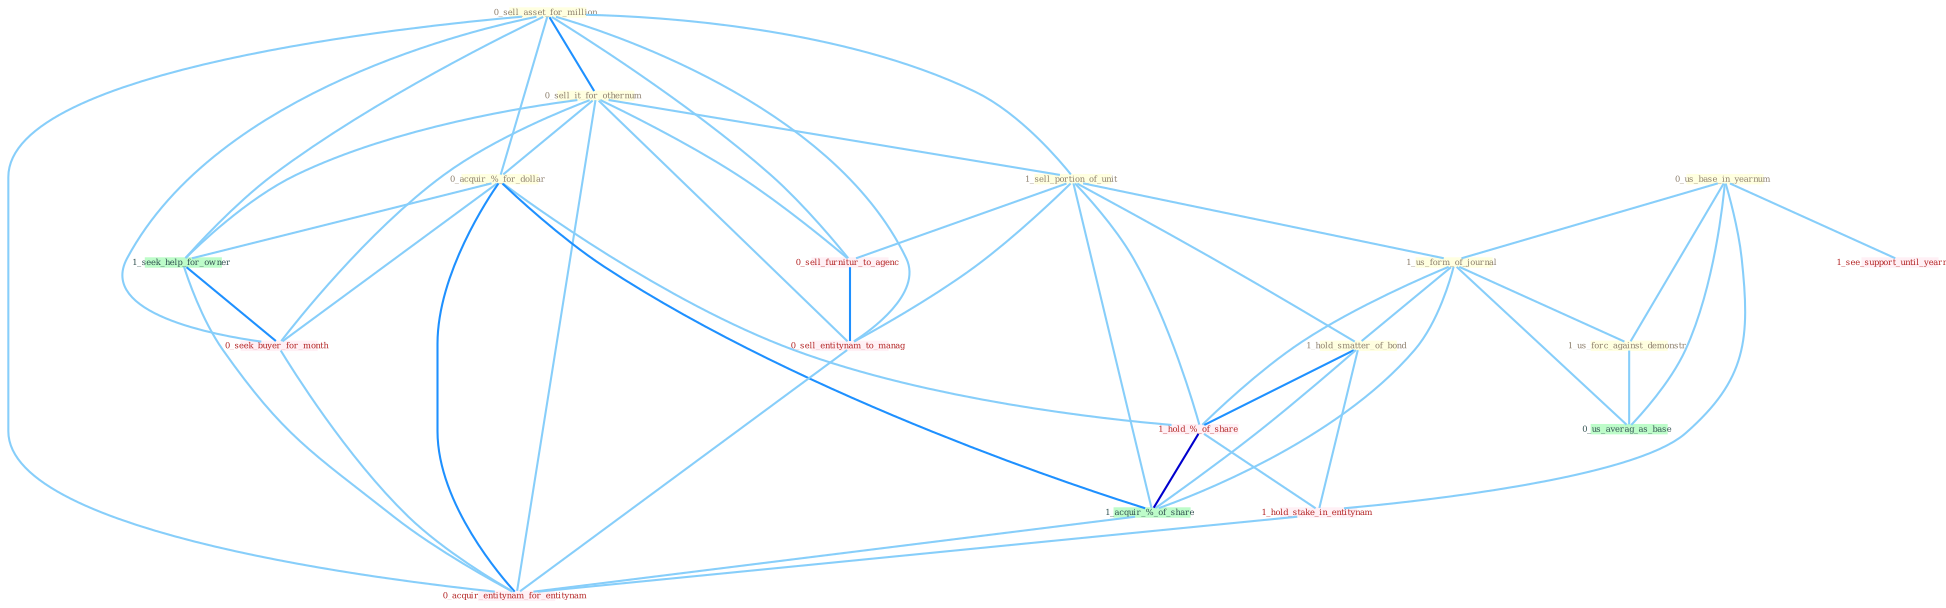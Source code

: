 Graph G{ 
    node
    [shape=polygon,style=filled,width=.5,height=.06,color="#BDFCC9",fixedsize=true,fontsize=4,
    fontcolor="#2f4f4f"];
    {node
    [color="#ffffe0", fontcolor="#8b7d6b"] "0_sell_asset_for_million " "0_us_base_in_yearnum " "0_sell_it_for_othernum " "0_acquir_%_for_dollar " "1_sell_portion_of_unit " "1_us_form_of_journal " "1_us_forc_against_demonstr " "1_hold_smatter_of_bond "}
{node [color="#fff0f5", fontcolor="#b22222"] "1_hold_%_of_share " "1_hold_stake_in_entitynam " "0_seek_buyer_for_month " "1_see_support_until_yearnum " "0_sell_furnitur_to_agenc " "0_sell_entitynam_to_manag " "0_acquir_entitynam_for_entitynam "}
edge [color="#B0E2FF"];

	"0_sell_asset_for_million " -- "0_sell_it_for_othernum " [w="2", color="#1e90ff" , len=0.8];
	"0_sell_asset_for_million " -- "0_acquir_%_for_dollar " [w="1", color="#87cefa" ];
	"0_sell_asset_for_million " -- "1_sell_portion_of_unit " [w="1", color="#87cefa" ];
	"0_sell_asset_for_million " -- "1_seek_help_for_owner " [w="1", color="#87cefa" ];
	"0_sell_asset_for_million " -- "0_seek_buyer_for_month " [w="1", color="#87cefa" ];
	"0_sell_asset_for_million " -- "0_sell_furnitur_to_agenc " [w="1", color="#87cefa" ];
	"0_sell_asset_for_million " -- "0_sell_entitynam_to_manag " [w="1", color="#87cefa" ];
	"0_sell_asset_for_million " -- "0_acquir_entitynam_for_entitynam " [w="1", color="#87cefa" ];
	"0_us_base_in_yearnum " -- "1_us_form_of_journal " [w="1", color="#87cefa" ];
	"0_us_base_in_yearnum " -- "1_us_forc_against_demonstr " [w="1", color="#87cefa" ];
	"0_us_base_in_yearnum " -- "1_hold_stake_in_entitynam " [w="1", color="#87cefa" ];
	"0_us_base_in_yearnum " -- "1_see_support_until_yearnum " [w="1", color="#87cefa" ];
	"0_us_base_in_yearnum " -- "0_us_averag_as_base " [w="1", color="#87cefa" ];
	"0_sell_it_for_othernum " -- "0_acquir_%_for_dollar " [w="1", color="#87cefa" ];
	"0_sell_it_for_othernum " -- "1_sell_portion_of_unit " [w="1", color="#87cefa" ];
	"0_sell_it_for_othernum " -- "1_seek_help_for_owner " [w="1", color="#87cefa" ];
	"0_sell_it_for_othernum " -- "0_seek_buyer_for_month " [w="1", color="#87cefa" ];
	"0_sell_it_for_othernum " -- "0_sell_furnitur_to_agenc " [w="1", color="#87cefa" ];
	"0_sell_it_for_othernum " -- "0_sell_entitynam_to_manag " [w="1", color="#87cefa" ];
	"0_sell_it_for_othernum " -- "0_acquir_entitynam_for_entitynam " [w="1", color="#87cefa" ];
	"0_acquir_%_for_dollar " -- "1_hold_%_of_share " [w="1", color="#87cefa" ];
	"0_acquir_%_for_dollar " -- "1_seek_help_for_owner " [w="1", color="#87cefa" ];
	"0_acquir_%_for_dollar " -- "0_seek_buyer_for_month " [w="1", color="#87cefa" ];
	"0_acquir_%_for_dollar " -- "1_acquir_%_of_share " [w="2", color="#1e90ff" , len=0.8];
	"0_acquir_%_for_dollar " -- "0_acquir_entitynam_for_entitynam " [w="2", color="#1e90ff" , len=0.8];
	"1_sell_portion_of_unit " -- "1_us_form_of_journal " [w="1", color="#87cefa" ];
	"1_sell_portion_of_unit " -- "1_hold_smatter_of_bond " [w="1", color="#87cefa" ];
	"1_sell_portion_of_unit " -- "1_hold_%_of_share " [w="1", color="#87cefa" ];
	"1_sell_portion_of_unit " -- "1_acquir_%_of_share " [w="1", color="#87cefa" ];
	"1_sell_portion_of_unit " -- "0_sell_furnitur_to_agenc " [w="1", color="#87cefa" ];
	"1_sell_portion_of_unit " -- "0_sell_entitynam_to_manag " [w="1", color="#87cefa" ];
	"1_us_form_of_journal " -- "1_us_forc_against_demonstr " [w="1", color="#87cefa" ];
	"1_us_form_of_journal " -- "1_hold_smatter_of_bond " [w="1", color="#87cefa" ];
	"1_us_form_of_journal " -- "1_hold_%_of_share " [w="1", color="#87cefa" ];
	"1_us_form_of_journal " -- "1_acquir_%_of_share " [w="1", color="#87cefa" ];
	"1_us_form_of_journal " -- "0_us_averag_as_base " [w="1", color="#87cefa" ];
	"1_us_forc_against_demonstr " -- "0_us_averag_as_base " [w="1", color="#87cefa" ];
	"1_hold_smatter_of_bond " -- "1_hold_%_of_share " [w="2", color="#1e90ff" , len=0.8];
	"1_hold_smatter_of_bond " -- "1_hold_stake_in_entitynam " [w="1", color="#87cefa" ];
	"1_hold_smatter_of_bond " -- "1_acquir_%_of_share " [w="1", color="#87cefa" ];
	"1_hold_%_of_share " -- "1_hold_stake_in_entitynam " [w="1", color="#87cefa" ];
	"1_hold_%_of_share " -- "1_acquir_%_of_share " [w="3", color="#0000cd" , len=0.6];
	"1_hold_stake_in_entitynam " -- "0_acquir_entitynam_for_entitynam " [w="1", color="#87cefa" ];
	"1_seek_help_for_owner " -- "0_seek_buyer_for_month " [w="2", color="#1e90ff" , len=0.8];
	"1_seek_help_for_owner " -- "0_acquir_entitynam_for_entitynam " [w="1", color="#87cefa" ];
	"0_seek_buyer_for_month " -- "0_acquir_entitynam_for_entitynam " [w="1", color="#87cefa" ];
	"1_acquir_%_of_share " -- "0_acquir_entitynam_for_entitynam " [w="1", color="#87cefa" ];
	"0_sell_furnitur_to_agenc " -- "0_sell_entitynam_to_manag " [w="2", color="#1e90ff" , len=0.8];
	"0_sell_entitynam_to_manag " -- "0_acquir_entitynam_for_entitynam " [w="1", color="#87cefa" ];
}